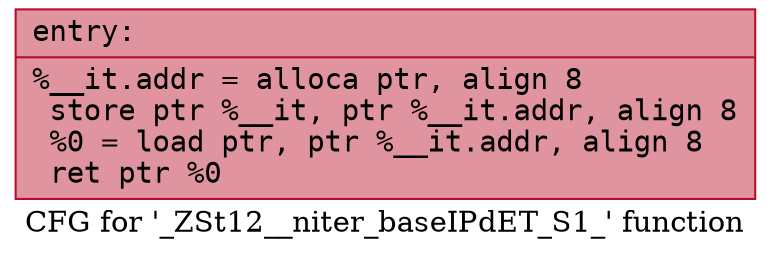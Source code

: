 digraph "CFG for '_ZSt12__niter_baseIPdET_S1_' function" {
	label="CFG for '_ZSt12__niter_baseIPdET_S1_' function";

	Node0x556bfea4a310 [shape=record,color="#b70d28ff", style=filled, fillcolor="#b70d2870" fontname="Courier",label="{entry:\l|  %__it.addr = alloca ptr, align 8\l  store ptr %__it, ptr %__it.addr, align 8\l  %0 = load ptr, ptr %__it.addr, align 8\l  ret ptr %0\l}"];
}
